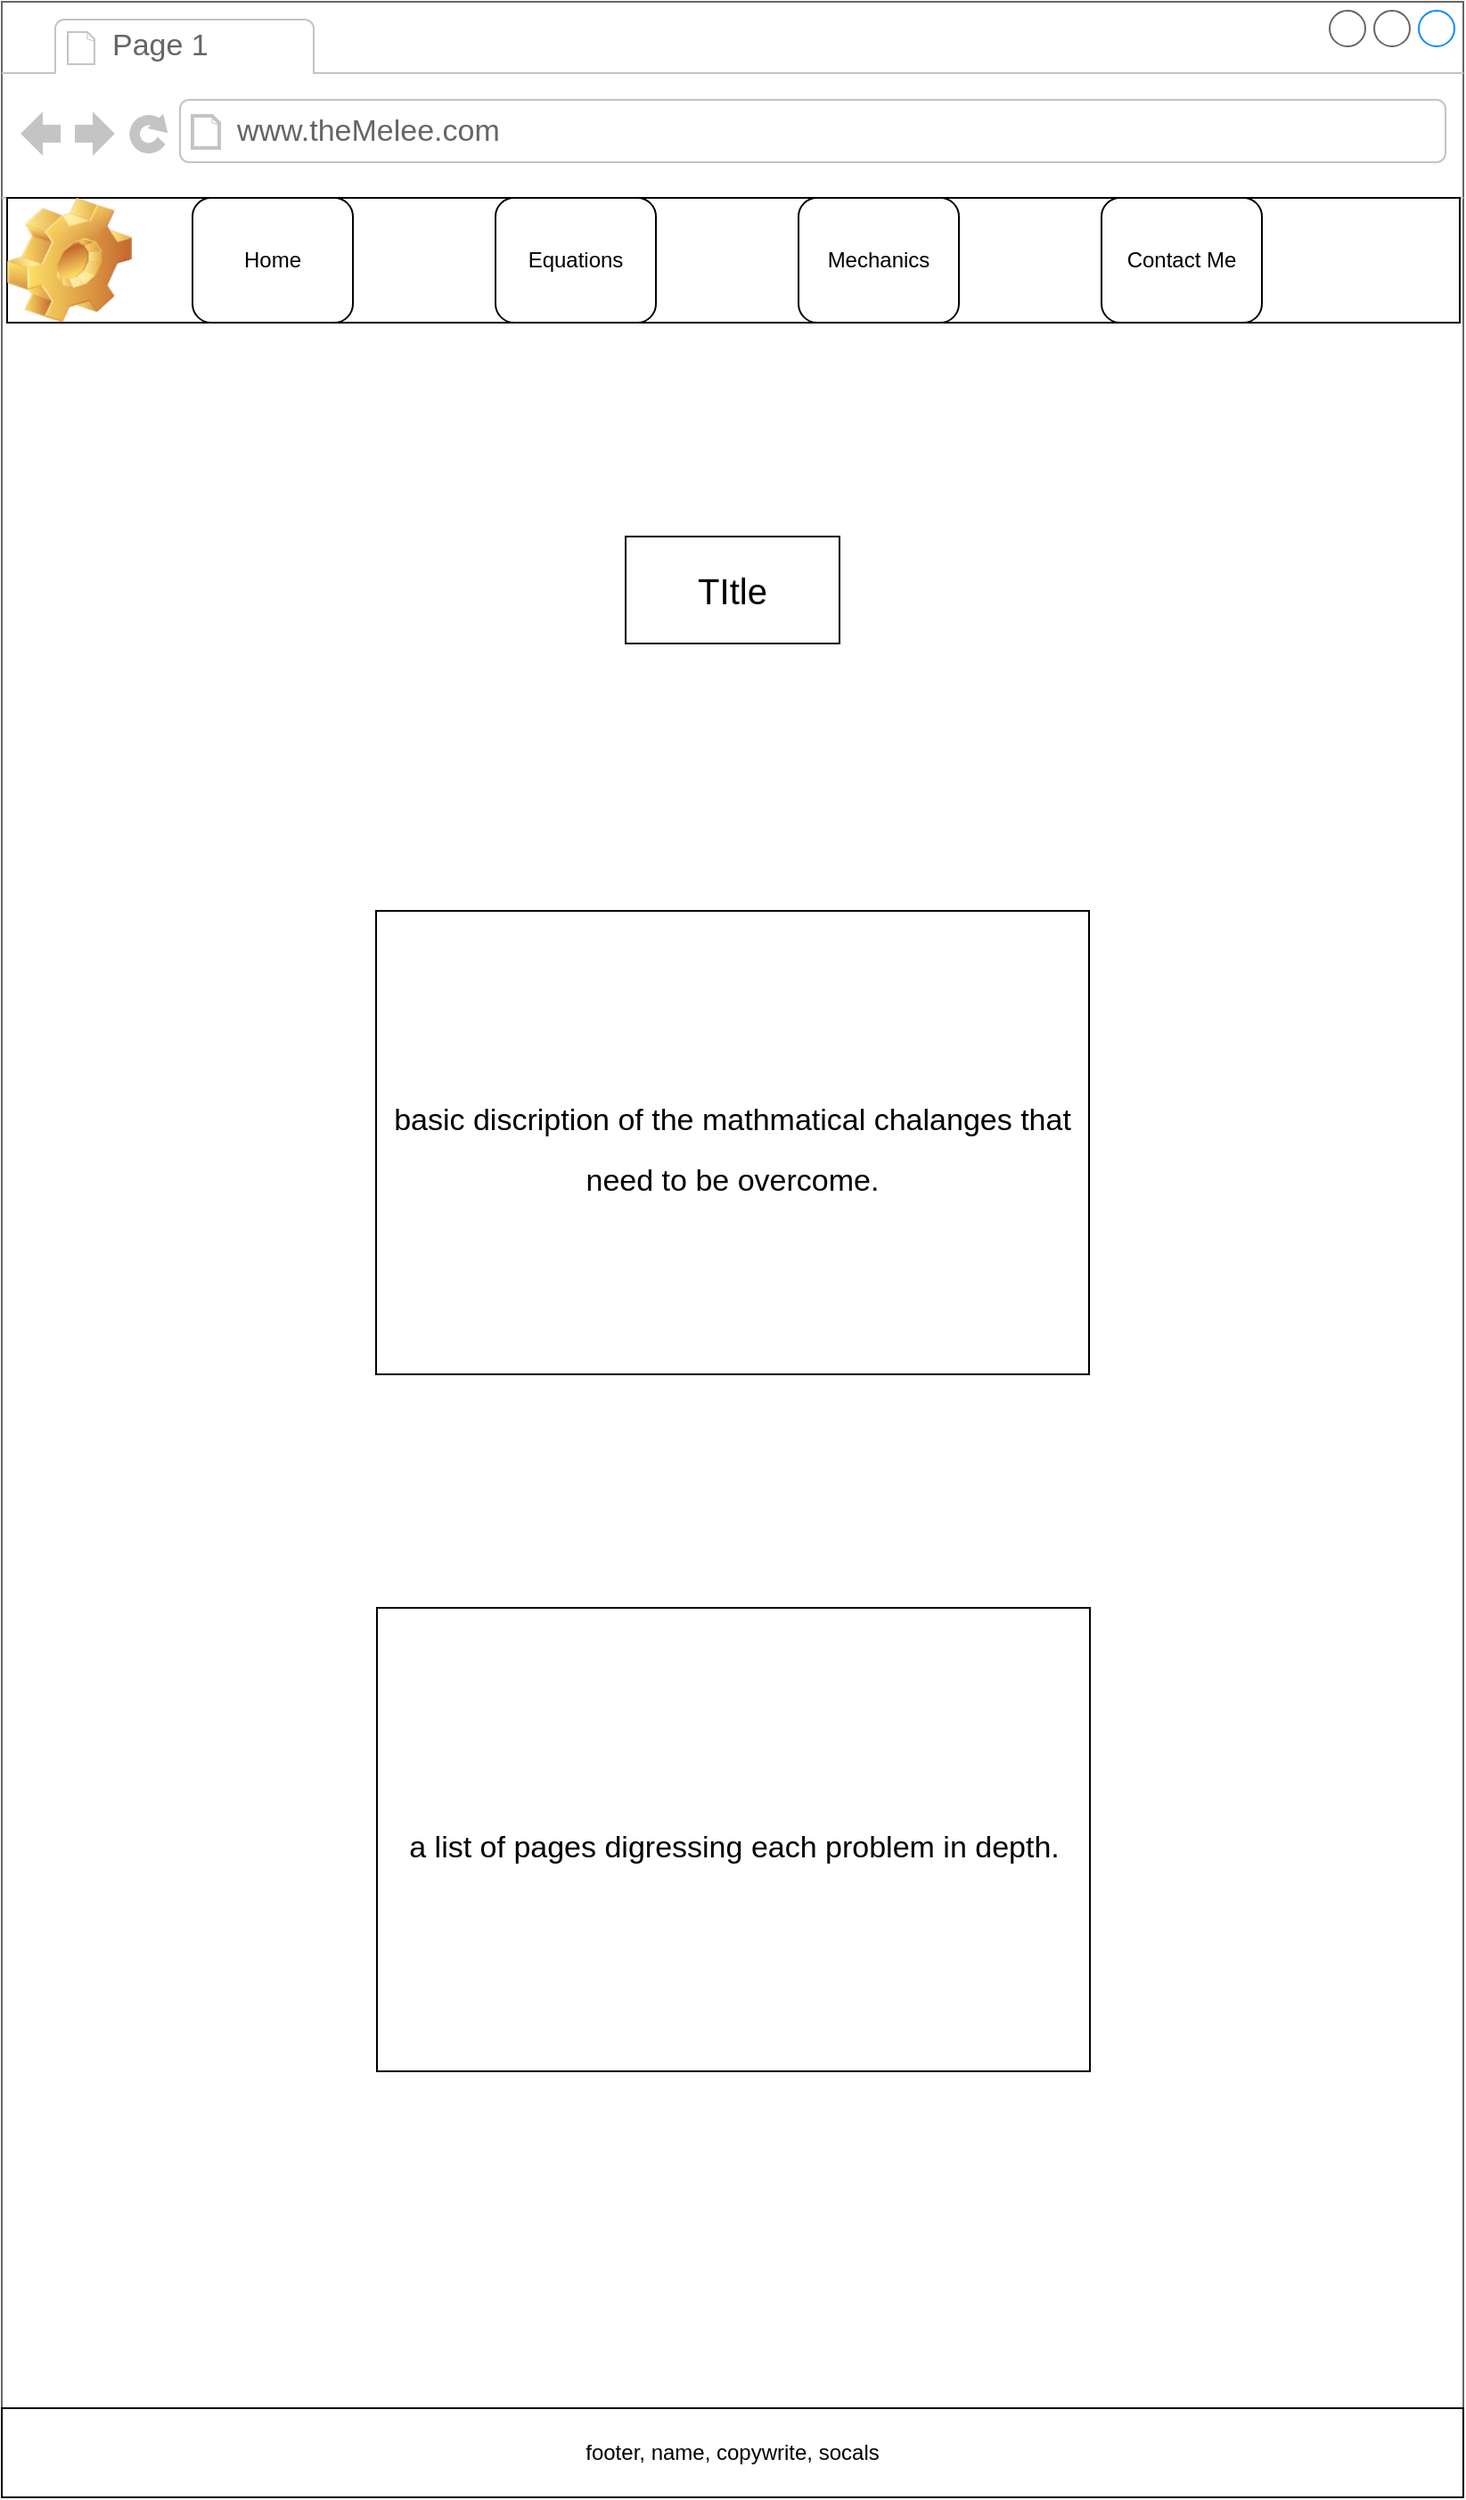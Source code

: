 <mxfile version="20.5.3" type="github">
  <diagram name="Page-1" id="f1b7ffb7-ca1e-a977-7cf5-a751b3c06c05">
    <mxGraphModel dx="964" dy="3084" grid="1" gridSize="10" guides="1" tooltips="1" connect="1" arrows="1" fold="1" page="1" pageScale="1" pageWidth="826" pageHeight="1169" background="none" math="0" shadow="0">
      <root>
        <mxCell id="0" />
        <mxCell id="1" parent="0" />
        <mxCell id="hYHCOX4SdHEW-8E3aXi9-61" value="" style="strokeWidth=1;shadow=0;dashed=0;align=center;html=1;shape=mxgraph.mockup.containers.browserWindow;rSize=0;strokeColor=#666666;strokeColor2=#008cff;strokeColor3=#c4c4c4;mainText=,;recursiveResize=0;movable=0;" parent="1" vertex="1">
          <mxGeometry x="3" y="-2330" width="820" height="1400" as="geometry" />
        </mxCell>
        <mxCell id="hYHCOX4SdHEW-8E3aXi9-62" value="Page 1" style="strokeWidth=1;shadow=0;dashed=0;align=center;html=1;shape=mxgraph.mockup.containers.anchor;fontSize=17;fontColor=#666666;align=left;" parent="hYHCOX4SdHEW-8E3aXi9-61" vertex="1">
          <mxGeometry x="60" y="12" width="110" height="26" as="geometry" />
        </mxCell>
        <mxCell id="hYHCOX4SdHEW-8E3aXi9-63" value="www.theMelee.com" style="strokeWidth=1;shadow=0;dashed=0;align=center;html=1;shape=mxgraph.mockup.containers.anchor;rSize=0;fontSize=17;fontColor=#666666;align=left;" parent="hYHCOX4SdHEW-8E3aXi9-61" vertex="1">
          <mxGeometry x="130" y="60" width="250" height="26" as="geometry" />
        </mxCell>
        <mxCell id="hYHCOX4SdHEW-8E3aXi9-80" value="&lt;font style=&quot;font-size: 17px;&quot;&gt;basic discription of the mathmatical chalanges that need to be overcome.&lt;/font&gt;" style="rounded=0;whiteSpace=wrap;html=1;fontSize=28;fillColor=none;" parent="hYHCOX4SdHEW-8E3aXi9-61" vertex="1">
          <mxGeometry x="210" y="510" width="400" height="260" as="geometry" />
        </mxCell>
        <mxCell id="hYHCOX4SdHEW-8E3aXi9-64" value="" style="rounded=0;whiteSpace=wrap;html=1;" parent="hYHCOX4SdHEW-8E3aXi9-61" vertex="1">
          <mxGeometry x="3" y="110" width="815" height="70" as="geometry" />
        </mxCell>
        <mxCell id="hYHCOX4SdHEW-8E3aXi9-65" value="" style="shape=image;html=1;verticalLabelPosition=bottom;verticalAlign=top;imageAspect=0;image=img/clipart/Gear_128x128.png" parent="hYHCOX4SdHEW-8E3aXi9-61" vertex="1">
          <mxGeometry x="3" y="110" width="70" height="70" as="geometry" />
        </mxCell>
        <mxCell id="s_rrKgKvwpmINLO_Gc_I-1" value="&lt;font style=&quot;font-size: 20px;&quot;&gt;TItle&lt;/font&gt;" style="rounded=0;whiteSpace=wrap;html=1;" vertex="1" parent="hYHCOX4SdHEW-8E3aXi9-61">
          <mxGeometry x="350" y="300" width="120" height="60" as="geometry" />
        </mxCell>
        <mxCell id="s_rrKgKvwpmINLO_Gc_I-3" value="&lt;font style=&quot;font-size: 17px;&quot;&gt;a list of pages digressing each problem in depth.&lt;/font&gt;" style="rounded=0;whiteSpace=wrap;html=1;fontSize=28;fillColor=none;" vertex="1" parent="hYHCOX4SdHEW-8E3aXi9-61">
          <mxGeometry x="210.5" y="901" width="400" height="260" as="geometry" />
        </mxCell>
        <mxCell id="hYHCOX4SdHEW-8E3aXi9-71" value="&lt;div&gt;Home&lt;/div&gt;" style="rounded=1;whiteSpace=wrap;html=1;" parent="1" vertex="1">
          <mxGeometry x="110" y="-2220" width="90" height="70" as="geometry" />
        </mxCell>
        <mxCell id="hYHCOX4SdHEW-8E3aXi9-72" value="Equations" style="rounded=1;whiteSpace=wrap;html=1;" parent="1" vertex="1">
          <mxGeometry x="280" y="-2220" width="90" height="70" as="geometry" />
        </mxCell>
        <mxCell id="hYHCOX4SdHEW-8E3aXi9-73" value="Mechanics" style="rounded=1;whiteSpace=wrap;html=1;" parent="1" vertex="1">
          <mxGeometry x="450" y="-2220" width="90" height="70" as="geometry" />
        </mxCell>
        <mxCell id="hYHCOX4SdHEW-8E3aXi9-74" value="&lt;div&gt;Contact Me&lt;/div&gt;" style="rounded=1;whiteSpace=wrap;html=1;" parent="1" vertex="1">
          <mxGeometry x="620" y="-2220" width="90" height="70" as="geometry" />
        </mxCell>
        <mxCell id="s_rrKgKvwpmINLO_Gc_I-4" value="&lt;div&gt;footer, name, copywrite, socals&lt;/div&gt;" style="rounded=0;whiteSpace=wrap;html=1;" vertex="1" parent="1">
          <mxGeometry x="3" y="-980" width="820" height="50" as="geometry" />
        </mxCell>
      </root>
    </mxGraphModel>
  </diagram>
</mxfile>
